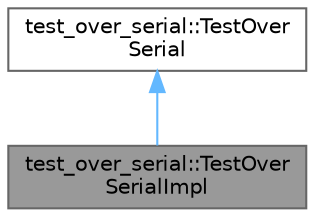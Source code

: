 digraph "test_over_serial::TestOverSerialImpl"
{
 // LATEX_PDF_SIZE
  bgcolor="transparent";
  edge [fontname=Helvetica,fontsize=10,labelfontname=Helvetica,labelfontsize=10];
  node [fontname=Helvetica,fontsize=10,shape=box,height=0.2,width=0.4];
  Node1 [id="Node000001",label="test_over_serial::TestOver\lSerialImpl",height=0.2,width=0.4,color="gray40", fillcolor="grey60", style="filled", fontcolor="black",tooltip=" "];
  Node2 -> Node1 [id="edge2_Node000001_Node000002",dir="back",color="steelblue1",style="solid",tooltip=" "];
  Node2 [id="Node000002",label="test_over_serial::TestOver\lSerial",height=0.2,width=0.4,color="gray40", fillcolor="white", style="filled",URL="$classtest__over__serial_1_1_test_over_serial.html",tooltip=" "];
}
